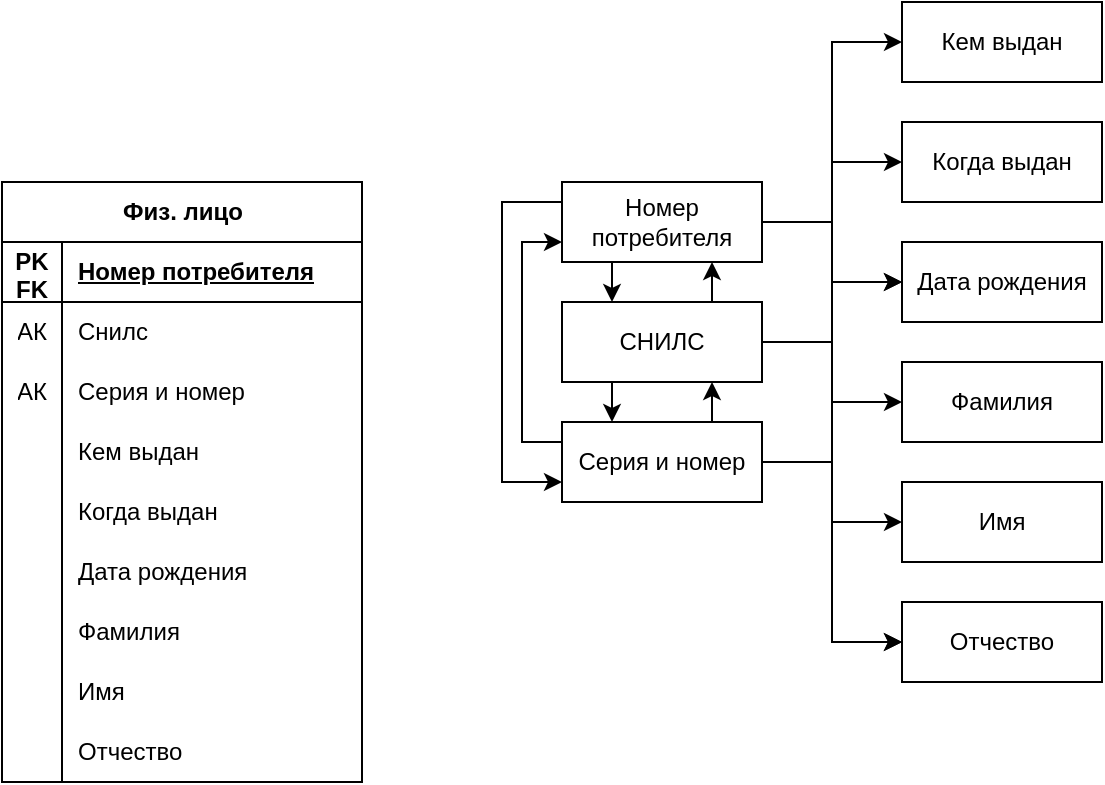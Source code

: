 <mxfile version="23.1.5" type="device">
  <diagram name="Страница — 1" id="-mJgkcNyBc5zWuOnVce2">
    <mxGraphModel dx="-35" dy="1236" grid="1" gridSize="10" guides="1" tooltips="1" connect="1" arrows="1" fold="1" page="1" pageScale="1" pageWidth="827" pageHeight="1169" math="0" shadow="0">
      <root>
        <mxCell id="0" />
        <mxCell id="1" parent="0" />
        <mxCell id="nGNQOQgMuzNZRvUF8SX6-1" value="Физ. лицо" style="shape=table;startSize=30;container=1;collapsible=1;childLayout=tableLayout;fixedRows=1;rowLines=0;fontStyle=1;align=center;resizeLast=1;html=1;" vertex="1" parent="1">
          <mxGeometry x="1140" y="450" width="180" height="300" as="geometry" />
        </mxCell>
        <mxCell id="nGNQOQgMuzNZRvUF8SX6-2" value="" style="shape=tableRow;horizontal=0;startSize=0;swimlaneHead=0;swimlaneBody=0;fillColor=none;collapsible=0;dropTarget=0;points=[[0,0.5],[1,0.5]];portConstraint=eastwest;top=0;left=0;right=0;bottom=1;" vertex="1" parent="nGNQOQgMuzNZRvUF8SX6-1">
          <mxGeometry y="30" width="180" height="30" as="geometry" />
        </mxCell>
        <mxCell id="nGNQOQgMuzNZRvUF8SX6-3" value="PK FK" style="shape=partialRectangle;connectable=0;fillColor=none;top=0;left=0;bottom=0;right=0;fontStyle=1;overflow=hidden;whiteSpace=wrap;html=1;" vertex="1" parent="nGNQOQgMuzNZRvUF8SX6-2">
          <mxGeometry width="30" height="30" as="geometry">
            <mxRectangle width="30" height="30" as="alternateBounds" />
          </mxGeometry>
        </mxCell>
        <mxCell id="nGNQOQgMuzNZRvUF8SX6-4" value="Номер потребителя" style="shape=partialRectangle;connectable=0;fillColor=none;top=0;left=0;bottom=0;right=0;align=left;spacingLeft=6;fontStyle=5;overflow=hidden;whiteSpace=wrap;html=1;" vertex="1" parent="nGNQOQgMuzNZRvUF8SX6-2">
          <mxGeometry x="30" width="150" height="30" as="geometry">
            <mxRectangle width="150" height="30" as="alternateBounds" />
          </mxGeometry>
        </mxCell>
        <mxCell id="nGNQOQgMuzNZRvUF8SX6-5" value="" style="shape=tableRow;horizontal=0;startSize=0;swimlaneHead=0;swimlaneBody=0;fillColor=none;collapsible=0;dropTarget=0;points=[[0,0.5],[1,0.5]];portConstraint=eastwest;top=0;left=0;right=0;bottom=0;" vertex="1" parent="nGNQOQgMuzNZRvUF8SX6-1">
          <mxGeometry y="60" width="180" height="30" as="geometry" />
        </mxCell>
        <mxCell id="nGNQOQgMuzNZRvUF8SX6-6" value="АК" style="shape=partialRectangle;connectable=0;fillColor=none;top=0;left=0;bottom=0;right=0;editable=1;overflow=hidden;whiteSpace=wrap;html=1;" vertex="1" parent="nGNQOQgMuzNZRvUF8SX6-5">
          <mxGeometry width="30" height="30" as="geometry">
            <mxRectangle width="30" height="30" as="alternateBounds" />
          </mxGeometry>
        </mxCell>
        <mxCell id="nGNQOQgMuzNZRvUF8SX6-7" value="Снилс" style="shape=partialRectangle;connectable=0;fillColor=none;top=0;left=0;bottom=0;right=0;align=left;spacingLeft=6;overflow=hidden;whiteSpace=wrap;html=1;" vertex="1" parent="nGNQOQgMuzNZRvUF8SX6-5">
          <mxGeometry x="30" width="150" height="30" as="geometry">
            <mxRectangle width="150" height="30" as="alternateBounds" />
          </mxGeometry>
        </mxCell>
        <mxCell id="nGNQOQgMuzNZRvUF8SX6-8" value="" style="shape=tableRow;horizontal=0;startSize=0;swimlaneHead=0;swimlaneBody=0;fillColor=none;collapsible=0;dropTarget=0;points=[[0,0.5],[1,0.5]];portConstraint=eastwest;top=0;left=0;right=0;bottom=0;" vertex="1" parent="nGNQOQgMuzNZRvUF8SX6-1">
          <mxGeometry y="90" width="180" height="30" as="geometry" />
        </mxCell>
        <mxCell id="nGNQOQgMuzNZRvUF8SX6-9" value="АК" style="shape=partialRectangle;connectable=0;fillColor=none;top=0;left=0;bottom=0;right=0;editable=1;overflow=hidden;whiteSpace=wrap;html=1;" vertex="1" parent="nGNQOQgMuzNZRvUF8SX6-8">
          <mxGeometry width="30" height="30" as="geometry">
            <mxRectangle width="30" height="30" as="alternateBounds" />
          </mxGeometry>
        </mxCell>
        <mxCell id="nGNQOQgMuzNZRvUF8SX6-10" value="Серия и номер" style="shape=partialRectangle;connectable=0;fillColor=none;top=0;left=0;bottom=0;right=0;align=left;spacingLeft=6;overflow=hidden;whiteSpace=wrap;html=1;" vertex="1" parent="nGNQOQgMuzNZRvUF8SX6-8">
          <mxGeometry x="30" width="150" height="30" as="geometry">
            <mxRectangle width="150" height="30" as="alternateBounds" />
          </mxGeometry>
        </mxCell>
        <mxCell id="nGNQOQgMuzNZRvUF8SX6-11" style="shape=tableRow;horizontal=0;startSize=0;swimlaneHead=0;swimlaneBody=0;fillColor=none;collapsible=0;dropTarget=0;points=[[0,0.5],[1,0.5]];portConstraint=eastwest;top=0;left=0;right=0;bottom=0;" vertex="1" parent="nGNQOQgMuzNZRvUF8SX6-1">
          <mxGeometry y="120" width="180" height="30" as="geometry" />
        </mxCell>
        <mxCell id="nGNQOQgMuzNZRvUF8SX6-12" style="shape=partialRectangle;connectable=0;fillColor=none;top=0;left=0;bottom=0;right=0;editable=1;overflow=hidden;whiteSpace=wrap;html=1;" vertex="1" parent="nGNQOQgMuzNZRvUF8SX6-11">
          <mxGeometry width="30" height="30" as="geometry">
            <mxRectangle width="30" height="30" as="alternateBounds" />
          </mxGeometry>
        </mxCell>
        <mxCell id="nGNQOQgMuzNZRvUF8SX6-13" value="Кем выдан" style="shape=partialRectangle;connectable=0;fillColor=none;top=0;left=0;bottom=0;right=0;align=left;spacingLeft=6;overflow=hidden;whiteSpace=wrap;html=1;" vertex="1" parent="nGNQOQgMuzNZRvUF8SX6-11">
          <mxGeometry x="30" width="150" height="30" as="geometry">
            <mxRectangle width="150" height="30" as="alternateBounds" />
          </mxGeometry>
        </mxCell>
        <mxCell id="nGNQOQgMuzNZRvUF8SX6-14" style="shape=tableRow;horizontal=0;startSize=0;swimlaneHead=0;swimlaneBody=0;fillColor=none;collapsible=0;dropTarget=0;points=[[0,0.5],[1,0.5]];portConstraint=eastwest;top=0;left=0;right=0;bottom=0;" vertex="1" parent="nGNQOQgMuzNZRvUF8SX6-1">
          <mxGeometry y="150" width="180" height="30" as="geometry" />
        </mxCell>
        <mxCell id="nGNQOQgMuzNZRvUF8SX6-15" style="shape=partialRectangle;connectable=0;fillColor=none;top=0;left=0;bottom=0;right=0;editable=1;overflow=hidden;whiteSpace=wrap;html=1;" vertex="1" parent="nGNQOQgMuzNZRvUF8SX6-14">
          <mxGeometry width="30" height="30" as="geometry">
            <mxRectangle width="30" height="30" as="alternateBounds" />
          </mxGeometry>
        </mxCell>
        <mxCell id="nGNQOQgMuzNZRvUF8SX6-16" value="Когда выдан" style="shape=partialRectangle;connectable=0;fillColor=none;top=0;left=0;bottom=0;right=0;align=left;spacingLeft=6;overflow=hidden;whiteSpace=wrap;html=1;" vertex="1" parent="nGNQOQgMuzNZRvUF8SX6-14">
          <mxGeometry x="30" width="150" height="30" as="geometry">
            <mxRectangle width="150" height="30" as="alternateBounds" />
          </mxGeometry>
        </mxCell>
        <mxCell id="nGNQOQgMuzNZRvUF8SX6-17" style="shape=tableRow;horizontal=0;startSize=0;swimlaneHead=0;swimlaneBody=0;fillColor=none;collapsible=0;dropTarget=0;points=[[0,0.5],[1,0.5]];portConstraint=eastwest;top=0;left=0;right=0;bottom=0;" vertex="1" parent="nGNQOQgMuzNZRvUF8SX6-1">
          <mxGeometry y="180" width="180" height="30" as="geometry" />
        </mxCell>
        <mxCell id="nGNQOQgMuzNZRvUF8SX6-18" style="shape=partialRectangle;connectable=0;fillColor=none;top=0;left=0;bottom=0;right=0;editable=1;overflow=hidden;whiteSpace=wrap;html=1;" vertex="1" parent="nGNQOQgMuzNZRvUF8SX6-17">
          <mxGeometry width="30" height="30" as="geometry">
            <mxRectangle width="30" height="30" as="alternateBounds" />
          </mxGeometry>
        </mxCell>
        <mxCell id="nGNQOQgMuzNZRvUF8SX6-19" value="Дата рождения" style="shape=partialRectangle;connectable=0;fillColor=none;top=0;left=0;bottom=0;right=0;align=left;spacingLeft=6;overflow=hidden;whiteSpace=wrap;html=1;" vertex="1" parent="nGNQOQgMuzNZRvUF8SX6-17">
          <mxGeometry x="30" width="150" height="30" as="geometry">
            <mxRectangle width="150" height="30" as="alternateBounds" />
          </mxGeometry>
        </mxCell>
        <mxCell id="nGNQOQgMuzNZRvUF8SX6-20" value="" style="shape=tableRow;horizontal=0;startSize=0;swimlaneHead=0;swimlaneBody=0;fillColor=none;collapsible=0;dropTarget=0;points=[[0,0.5],[1,0.5]];portConstraint=eastwest;top=0;left=0;right=0;bottom=0;" vertex="1" parent="nGNQOQgMuzNZRvUF8SX6-1">
          <mxGeometry y="210" width="180" height="30" as="geometry" />
        </mxCell>
        <mxCell id="nGNQOQgMuzNZRvUF8SX6-21" value="" style="shape=partialRectangle;connectable=0;fillColor=none;top=0;left=0;bottom=0;right=0;editable=1;overflow=hidden;whiteSpace=wrap;html=1;" vertex="1" parent="nGNQOQgMuzNZRvUF8SX6-20">
          <mxGeometry width="30" height="30" as="geometry">
            <mxRectangle width="30" height="30" as="alternateBounds" />
          </mxGeometry>
        </mxCell>
        <mxCell id="nGNQOQgMuzNZRvUF8SX6-22" value="Фамилия" style="shape=partialRectangle;connectable=0;fillColor=none;top=0;left=0;bottom=0;right=0;align=left;spacingLeft=6;overflow=hidden;whiteSpace=wrap;html=1;" vertex="1" parent="nGNQOQgMuzNZRvUF8SX6-20">
          <mxGeometry x="30" width="150" height="30" as="geometry">
            <mxRectangle width="150" height="30" as="alternateBounds" />
          </mxGeometry>
        </mxCell>
        <mxCell id="nGNQOQgMuzNZRvUF8SX6-23" style="shape=tableRow;horizontal=0;startSize=0;swimlaneHead=0;swimlaneBody=0;fillColor=none;collapsible=0;dropTarget=0;points=[[0,0.5],[1,0.5]];portConstraint=eastwest;top=0;left=0;right=0;bottom=0;" vertex="1" parent="nGNQOQgMuzNZRvUF8SX6-1">
          <mxGeometry y="240" width="180" height="30" as="geometry" />
        </mxCell>
        <mxCell id="nGNQOQgMuzNZRvUF8SX6-24" style="shape=partialRectangle;connectable=0;fillColor=none;top=0;left=0;bottom=0;right=0;editable=1;overflow=hidden;whiteSpace=wrap;html=1;" vertex="1" parent="nGNQOQgMuzNZRvUF8SX6-23">
          <mxGeometry width="30" height="30" as="geometry">
            <mxRectangle width="30" height="30" as="alternateBounds" />
          </mxGeometry>
        </mxCell>
        <mxCell id="nGNQOQgMuzNZRvUF8SX6-25" value="Имя" style="shape=partialRectangle;connectable=0;fillColor=none;top=0;left=0;bottom=0;right=0;align=left;spacingLeft=6;overflow=hidden;whiteSpace=wrap;html=1;" vertex="1" parent="nGNQOQgMuzNZRvUF8SX6-23">
          <mxGeometry x="30" width="150" height="30" as="geometry">
            <mxRectangle width="150" height="30" as="alternateBounds" />
          </mxGeometry>
        </mxCell>
        <mxCell id="nGNQOQgMuzNZRvUF8SX6-26" style="shape=tableRow;horizontal=0;startSize=0;swimlaneHead=0;swimlaneBody=0;fillColor=none;collapsible=0;dropTarget=0;points=[[0,0.5],[1,0.5]];portConstraint=eastwest;top=0;left=0;right=0;bottom=0;" vertex="1" parent="nGNQOQgMuzNZRvUF8SX6-1">
          <mxGeometry y="270" width="180" height="30" as="geometry" />
        </mxCell>
        <mxCell id="nGNQOQgMuzNZRvUF8SX6-27" style="shape=partialRectangle;connectable=0;fillColor=none;top=0;left=0;bottom=0;right=0;editable=1;overflow=hidden;whiteSpace=wrap;html=1;" vertex="1" parent="nGNQOQgMuzNZRvUF8SX6-26">
          <mxGeometry width="30" height="30" as="geometry">
            <mxRectangle width="30" height="30" as="alternateBounds" />
          </mxGeometry>
        </mxCell>
        <mxCell id="nGNQOQgMuzNZRvUF8SX6-28" value="Отчество" style="shape=partialRectangle;connectable=0;fillColor=none;top=0;left=0;bottom=0;right=0;align=left;spacingLeft=6;overflow=hidden;whiteSpace=wrap;html=1;" vertex="1" parent="nGNQOQgMuzNZRvUF8SX6-26">
          <mxGeometry x="30" width="150" height="30" as="geometry">
            <mxRectangle width="150" height="30" as="alternateBounds" />
          </mxGeometry>
        </mxCell>
        <mxCell id="nGNQOQgMuzNZRvUF8SX6-41" style="edgeStyle=orthogonalEdgeStyle;rounded=0;orthogonalLoop=1;jettySize=auto;html=1;exitX=0.75;exitY=0;exitDx=0;exitDy=0;entryX=0.75;entryY=1;entryDx=0;entryDy=0;" edge="1" parent="1" source="nGNQOQgMuzNZRvUF8SX6-30" target="nGNQOQgMuzNZRvUF8SX6-31">
          <mxGeometry relative="1" as="geometry" />
        </mxCell>
        <mxCell id="nGNQOQgMuzNZRvUF8SX6-44" style="edgeStyle=orthogonalEdgeStyle;rounded=0;orthogonalLoop=1;jettySize=auto;html=1;exitX=0;exitY=0.25;exitDx=0;exitDy=0;entryX=0;entryY=0.75;entryDx=0;entryDy=0;" edge="1" parent="1" source="nGNQOQgMuzNZRvUF8SX6-30" target="nGNQOQgMuzNZRvUF8SX6-32">
          <mxGeometry relative="1" as="geometry" />
        </mxCell>
        <mxCell id="nGNQOQgMuzNZRvUF8SX6-50" style="edgeStyle=orthogonalEdgeStyle;rounded=0;orthogonalLoop=1;jettySize=auto;html=1;entryX=0;entryY=0.5;entryDx=0;entryDy=0;" edge="1" parent="1" source="nGNQOQgMuzNZRvUF8SX6-30" target="nGNQOQgMuzNZRvUF8SX6-37">
          <mxGeometry relative="1" as="geometry" />
        </mxCell>
        <mxCell id="nGNQOQgMuzNZRvUF8SX6-51" style="edgeStyle=orthogonalEdgeStyle;rounded=0;orthogonalLoop=1;jettySize=auto;html=1;entryX=0;entryY=0.5;entryDx=0;entryDy=0;" edge="1" parent="1" source="nGNQOQgMuzNZRvUF8SX6-30" target="nGNQOQgMuzNZRvUF8SX6-38">
          <mxGeometry relative="1" as="geometry" />
        </mxCell>
        <mxCell id="nGNQOQgMuzNZRvUF8SX6-30" value="Серия и номер" style="whiteSpace=wrap;html=1;align=center;" vertex="1" parent="1">
          <mxGeometry x="1420" y="570" width="100" height="40" as="geometry" />
        </mxCell>
        <mxCell id="nGNQOQgMuzNZRvUF8SX6-39" style="edgeStyle=orthogonalEdgeStyle;rounded=0;orthogonalLoop=1;jettySize=auto;html=1;exitX=0.25;exitY=1;exitDx=0;exitDy=0;entryX=0.25;entryY=0;entryDx=0;entryDy=0;" edge="1" parent="1" source="nGNQOQgMuzNZRvUF8SX6-31" target="nGNQOQgMuzNZRvUF8SX6-30">
          <mxGeometry relative="1" as="geometry" />
        </mxCell>
        <mxCell id="nGNQOQgMuzNZRvUF8SX6-42" style="edgeStyle=orthogonalEdgeStyle;rounded=0;orthogonalLoop=1;jettySize=auto;html=1;exitX=0.75;exitY=0;exitDx=0;exitDy=0;entryX=0.75;entryY=1;entryDx=0;entryDy=0;" edge="1" parent="1" source="nGNQOQgMuzNZRvUF8SX6-31" target="nGNQOQgMuzNZRvUF8SX6-32">
          <mxGeometry relative="1" as="geometry" />
        </mxCell>
        <mxCell id="nGNQOQgMuzNZRvUF8SX6-49" style="edgeStyle=orthogonalEdgeStyle;rounded=0;orthogonalLoop=1;jettySize=auto;html=1;entryX=0;entryY=0.5;entryDx=0;entryDy=0;" edge="1" parent="1" source="nGNQOQgMuzNZRvUF8SX6-31" target="nGNQOQgMuzNZRvUF8SX6-36">
          <mxGeometry relative="1" as="geometry" />
        </mxCell>
        <mxCell id="nGNQOQgMuzNZRvUF8SX6-52" style="edgeStyle=orthogonalEdgeStyle;rounded=0;orthogonalLoop=1;jettySize=auto;html=1;entryX=0;entryY=0.5;entryDx=0;entryDy=0;" edge="1" parent="1" source="nGNQOQgMuzNZRvUF8SX6-31" target="nGNQOQgMuzNZRvUF8SX6-35">
          <mxGeometry relative="1" as="geometry" />
        </mxCell>
        <mxCell id="nGNQOQgMuzNZRvUF8SX6-53" style="edgeStyle=orthogonalEdgeStyle;rounded=0;orthogonalLoop=1;jettySize=auto;html=1;entryX=0;entryY=0.5;entryDx=0;entryDy=0;" edge="1" parent="1" source="nGNQOQgMuzNZRvUF8SX6-31" target="nGNQOQgMuzNZRvUF8SX6-38">
          <mxGeometry relative="1" as="geometry" />
        </mxCell>
        <mxCell id="nGNQOQgMuzNZRvUF8SX6-31" value="СНИЛС" style="whiteSpace=wrap;html=1;align=center;" vertex="1" parent="1">
          <mxGeometry x="1420" y="510" width="100" height="40" as="geometry" />
        </mxCell>
        <mxCell id="nGNQOQgMuzNZRvUF8SX6-43" style="edgeStyle=orthogonalEdgeStyle;rounded=0;orthogonalLoop=1;jettySize=auto;html=1;exitX=0.25;exitY=1;exitDx=0;exitDy=0;entryX=0.25;entryY=0;entryDx=0;entryDy=0;" edge="1" parent="1" source="nGNQOQgMuzNZRvUF8SX6-32" target="nGNQOQgMuzNZRvUF8SX6-31">
          <mxGeometry relative="1" as="geometry" />
        </mxCell>
        <mxCell id="nGNQOQgMuzNZRvUF8SX6-45" style="edgeStyle=orthogonalEdgeStyle;rounded=0;orthogonalLoop=1;jettySize=auto;html=1;exitX=0;exitY=0.25;exitDx=0;exitDy=0;entryX=0;entryY=0.75;entryDx=0;entryDy=0;" edge="1" parent="1" source="nGNQOQgMuzNZRvUF8SX6-32" target="nGNQOQgMuzNZRvUF8SX6-30">
          <mxGeometry relative="1" as="geometry">
            <Array as="points">
              <mxPoint x="1390" y="460" />
              <mxPoint x="1390" y="600" />
            </Array>
          </mxGeometry>
        </mxCell>
        <mxCell id="nGNQOQgMuzNZRvUF8SX6-46" style="edgeStyle=orthogonalEdgeStyle;rounded=0;orthogonalLoop=1;jettySize=auto;html=1;entryX=0;entryY=0.5;entryDx=0;entryDy=0;" edge="1" parent="1" source="nGNQOQgMuzNZRvUF8SX6-32" target="nGNQOQgMuzNZRvUF8SX6-33">
          <mxGeometry relative="1" as="geometry" />
        </mxCell>
        <mxCell id="nGNQOQgMuzNZRvUF8SX6-47" style="edgeStyle=orthogonalEdgeStyle;rounded=0;orthogonalLoop=1;jettySize=auto;html=1;entryX=0;entryY=0.5;entryDx=0;entryDy=0;" edge="1" parent="1" source="nGNQOQgMuzNZRvUF8SX6-32" target="nGNQOQgMuzNZRvUF8SX6-34">
          <mxGeometry relative="1" as="geometry" />
        </mxCell>
        <mxCell id="nGNQOQgMuzNZRvUF8SX6-48" style="edgeStyle=orthogonalEdgeStyle;rounded=0;orthogonalLoop=1;jettySize=auto;html=1;entryX=0;entryY=0.5;entryDx=0;entryDy=0;" edge="1" parent="1" source="nGNQOQgMuzNZRvUF8SX6-32" target="nGNQOQgMuzNZRvUF8SX6-35">
          <mxGeometry relative="1" as="geometry" />
        </mxCell>
        <mxCell id="nGNQOQgMuzNZRvUF8SX6-32" value="Номер потребителя" style="whiteSpace=wrap;html=1;align=center;" vertex="1" parent="1">
          <mxGeometry x="1420" y="450" width="100" height="40" as="geometry" />
        </mxCell>
        <mxCell id="nGNQOQgMuzNZRvUF8SX6-33" value="Кем выдан" style="whiteSpace=wrap;html=1;align=center;" vertex="1" parent="1">
          <mxGeometry x="1590" y="360" width="100" height="40" as="geometry" />
        </mxCell>
        <mxCell id="nGNQOQgMuzNZRvUF8SX6-34" value="Когда выдан" style="whiteSpace=wrap;html=1;align=center;" vertex="1" parent="1">
          <mxGeometry x="1590" y="420" width="100" height="40" as="geometry" />
        </mxCell>
        <mxCell id="nGNQOQgMuzNZRvUF8SX6-35" value="Дата рождения" style="whiteSpace=wrap;html=1;align=center;" vertex="1" parent="1">
          <mxGeometry x="1590" y="480" width="100" height="40" as="geometry" />
        </mxCell>
        <mxCell id="nGNQOQgMuzNZRvUF8SX6-36" value="Фамилия" style="whiteSpace=wrap;html=1;align=center;" vertex="1" parent="1">
          <mxGeometry x="1590" y="540" width="100" height="40" as="geometry" />
        </mxCell>
        <mxCell id="nGNQOQgMuzNZRvUF8SX6-37" value="Имя" style="whiteSpace=wrap;html=1;align=center;" vertex="1" parent="1">
          <mxGeometry x="1590" y="600" width="100" height="40" as="geometry" />
        </mxCell>
        <mxCell id="nGNQOQgMuzNZRvUF8SX6-38" value="Отчество" style="whiteSpace=wrap;html=1;align=center;" vertex="1" parent="1">
          <mxGeometry x="1590" y="660" width="100" height="40" as="geometry" />
        </mxCell>
      </root>
    </mxGraphModel>
  </diagram>
</mxfile>
